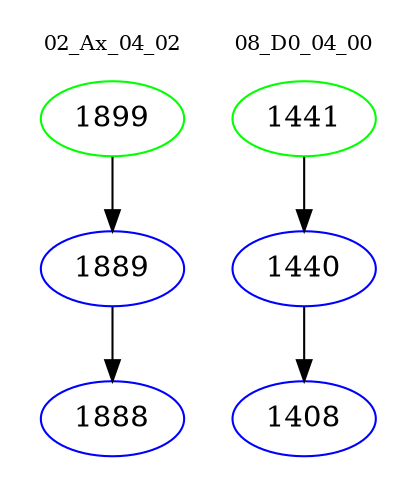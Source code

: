 digraph{
subgraph cluster_0 {
color = white
label = "02_Ax_04_02";
fontsize=10;
T0_1899 [label="1899", color="green"]
T0_1899 -> T0_1889 [color="black"]
T0_1889 [label="1889", color="blue"]
T0_1889 -> T0_1888 [color="black"]
T0_1888 [label="1888", color="blue"]
}
subgraph cluster_1 {
color = white
label = "08_D0_04_00";
fontsize=10;
T1_1441 [label="1441", color="green"]
T1_1441 -> T1_1440 [color="black"]
T1_1440 [label="1440", color="blue"]
T1_1440 -> T1_1408 [color="black"]
T1_1408 [label="1408", color="blue"]
}
}
